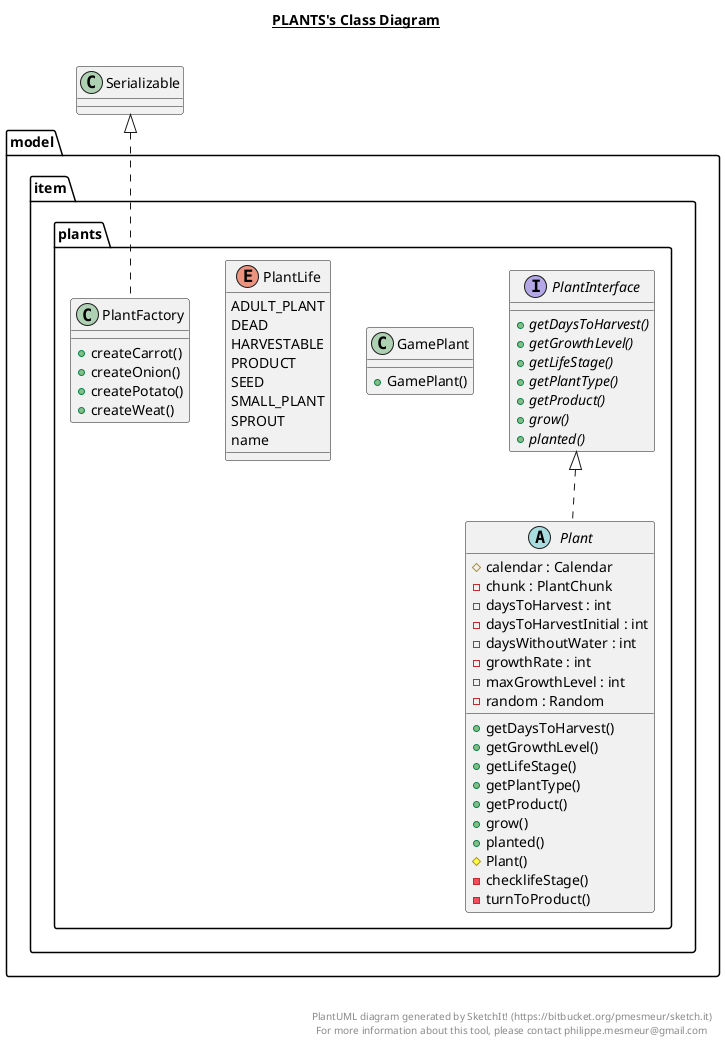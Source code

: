 @startuml

title __PLANTS's Class Diagram__\n

  namespace model {
    namespace item {
      namespace plants {
        class model.item.plants.GamePlant {
            + GamePlant()
        }
      }
    }
  }
  

  namespace model {
    namespace item {
      namespace plants {
        abstract class model.item.plants.Plant {
            # calendar : Calendar
            - chunk : PlantChunk
            - daysToHarvest : int
            - daysToHarvestInitial : int
            - daysWithoutWater : int
            - growthRate : int
            - maxGrowthLevel : int
            - random : Random
            + getDaysToHarvest()
            + getGrowthLevel()
            + getLifeStage()
            + getPlantType()
            + getProduct()
            + grow()
            + planted()
            # Plant()
            - checklifeStage()
            - turnToProduct()
        }
      }
    }
  }
  

  namespace model {
    namespace item {
      namespace plants {
        enum PlantLife {
          ADULT_PLANT
          DEAD
          HARVESTABLE
          PRODUCT
          SEED
          SMALL_PLANT
          SPROUT
          name
        }
      }
    }
  }
  

  namespace model {
    namespace item {
      namespace plants {
        class model.item.plants.PlantFactory {
            + createCarrot()
            + createOnion()
            + createPotato()
            + createWeat()
        }
      }
    }
  }
  

  namespace model {
    namespace item {
      namespace plants {
        interface model.item.plants.PlantInterface {
            {abstract} + getDaysToHarvest()
            {abstract} + getGrowthLevel()
            {abstract} + getLifeStage()
            {abstract} + getPlantType()
            {abstract} + getProduct()
            {abstract} + grow()
            {abstract} + planted()
        }
      }
    }
  }
  

  model.item.plants.Plant .up.|> PlantInterface
  model.item.plants.Plant o-- model.item.plants.Plant.PlantLife : lifeStage
  model.item.plants.Plant +-down- model.item.plants.Plant.PlantLife
  model.item.plants.PlantFactory .up.|> Serializable


right footer


PlantUML diagram generated by SketchIt! (https://bitbucket.org/pmesmeur/sketch.it)
For more information about this tool, please contact philippe.mesmeur@gmail.com
endfooter

@enduml
